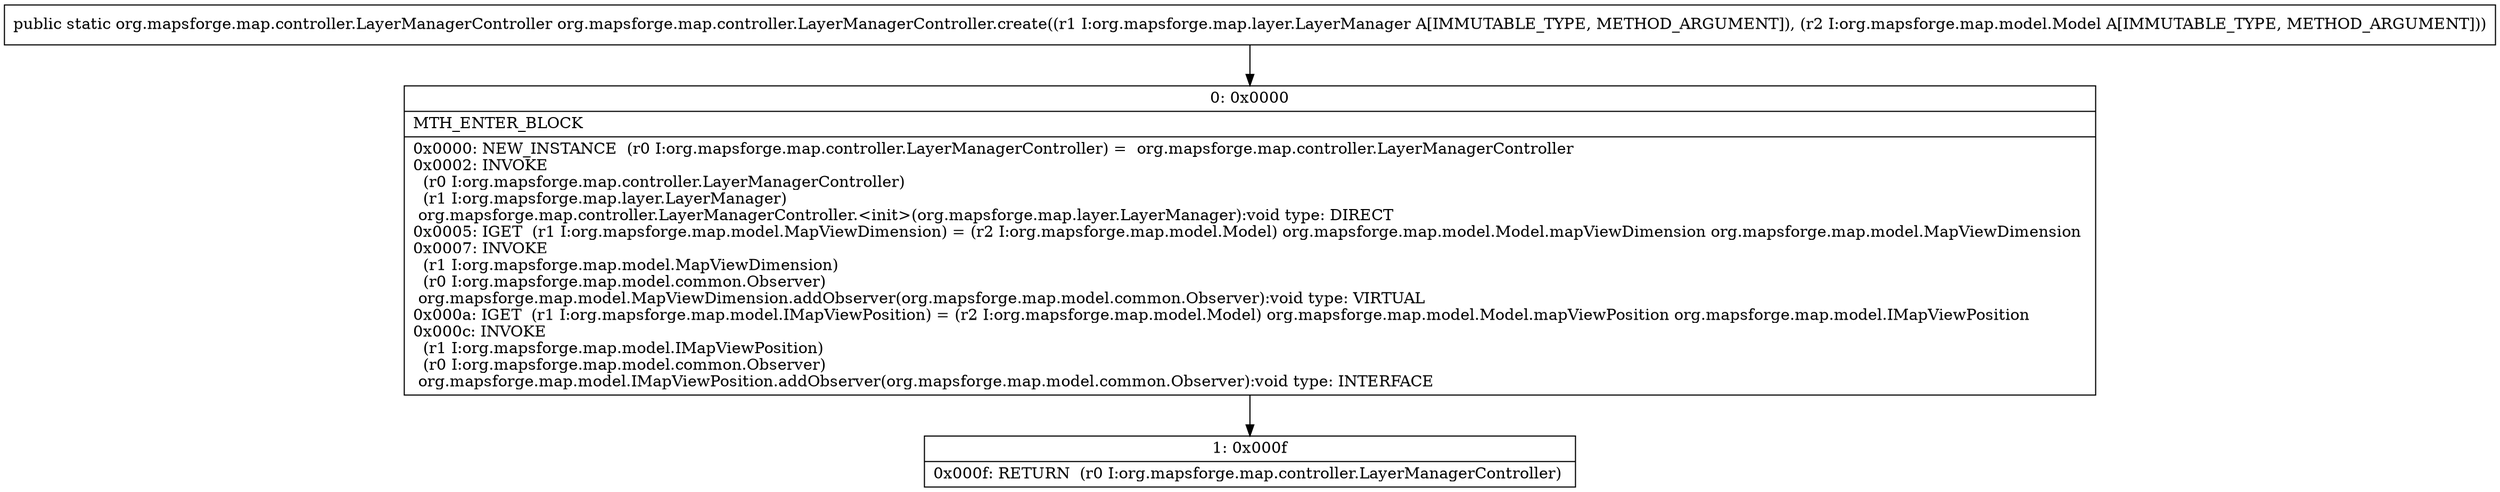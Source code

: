 digraph "CFG fororg.mapsforge.map.controller.LayerManagerController.create(Lorg\/mapsforge\/map\/layer\/LayerManager;Lorg\/mapsforge\/map\/model\/Model;)Lorg\/mapsforge\/map\/controller\/LayerManagerController;" {
Node_0 [shape=record,label="{0\:\ 0x0000|MTH_ENTER_BLOCK\l|0x0000: NEW_INSTANCE  (r0 I:org.mapsforge.map.controller.LayerManagerController) =  org.mapsforge.map.controller.LayerManagerController \l0x0002: INVOKE  \l  (r0 I:org.mapsforge.map.controller.LayerManagerController)\l  (r1 I:org.mapsforge.map.layer.LayerManager)\l org.mapsforge.map.controller.LayerManagerController.\<init\>(org.mapsforge.map.layer.LayerManager):void type: DIRECT \l0x0005: IGET  (r1 I:org.mapsforge.map.model.MapViewDimension) = (r2 I:org.mapsforge.map.model.Model) org.mapsforge.map.model.Model.mapViewDimension org.mapsforge.map.model.MapViewDimension \l0x0007: INVOKE  \l  (r1 I:org.mapsforge.map.model.MapViewDimension)\l  (r0 I:org.mapsforge.map.model.common.Observer)\l org.mapsforge.map.model.MapViewDimension.addObserver(org.mapsforge.map.model.common.Observer):void type: VIRTUAL \l0x000a: IGET  (r1 I:org.mapsforge.map.model.IMapViewPosition) = (r2 I:org.mapsforge.map.model.Model) org.mapsforge.map.model.Model.mapViewPosition org.mapsforge.map.model.IMapViewPosition \l0x000c: INVOKE  \l  (r1 I:org.mapsforge.map.model.IMapViewPosition)\l  (r0 I:org.mapsforge.map.model.common.Observer)\l org.mapsforge.map.model.IMapViewPosition.addObserver(org.mapsforge.map.model.common.Observer):void type: INTERFACE \l}"];
Node_1 [shape=record,label="{1\:\ 0x000f|0x000f: RETURN  (r0 I:org.mapsforge.map.controller.LayerManagerController) \l}"];
MethodNode[shape=record,label="{public static org.mapsforge.map.controller.LayerManagerController org.mapsforge.map.controller.LayerManagerController.create((r1 I:org.mapsforge.map.layer.LayerManager A[IMMUTABLE_TYPE, METHOD_ARGUMENT]), (r2 I:org.mapsforge.map.model.Model A[IMMUTABLE_TYPE, METHOD_ARGUMENT])) }"];
MethodNode -> Node_0;
Node_0 -> Node_1;
}

